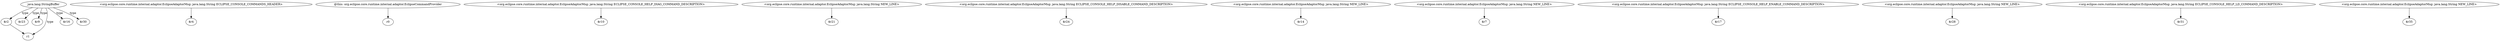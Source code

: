 digraph g {
0[label="java.lang.StringBuffer"]
1[label="$r2"]
0->1[label="type"]
2[label="<org.eclipse.core.runtime.internal.adaptor.EclipseAdaptorMsg: java.lang.String ECLIPSE_CONSOLE_COMMANDS_HEADER>"]
3[label="$r4"]
2->3[label=""]
4[label="$r23"]
0->4[label="type"]
5[label="@this: org.eclipse.core.runtime.internal.adaptor.EclipseCommandProvider"]
6[label="r0"]
5->6[label=""]
7[label="<org.eclipse.core.runtime.internal.adaptor.EclipseAdaptorMsg: java.lang.String ECLIPSE_CONSOLE_HELP_DIAG_COMMAND_DESCRIPTION>"]
8[label="$r10"]
7->8[label=""]
9[label="<org.eclipse.core.runtime.internal.adaptor.EclipseAdaptorMsg: java.lang.String NEW_LINE>"]
10[label="$r21"]
9->10[label=""]
11[label="<org.eclipse.core.runtime.internal.adaptor.EclipseAdaptorMsg: java.lang.String ECLIPSE_CONSOLE_HELP_DISABLE_COMMAND_DESCRIPTION>"]
12[label="$r24"]
11->12[label=""]
13[label="$r9"]
0->13[label="type"]
14[label="<org.eclipse.core.runtime.internal.adaptor.EclipseAdaptorMsg: java.lang.String NEW_LINE>"]
15[label="$r14"]
14->15[label=""]
16[label="<org.eclipse.core.runtime.internal.adaptor.EclipseAdaptorMsg: java.lang.String NEW_LINE>"]
17[label="$r7"]
16->17[label=""]
18[label="r1"]
1->18[label=""]
19[label="<org.eclipse.core.runtime.internal.adaptor.EclipseAdaptorMsg: java.lang.String ECLIPSE_CONSOLE_HELP_ENABLE_COMMAND_DESCRIPTION>"]
20[label="$r17"]
19->20[label=""]
21[label="<org.eclipse.core.runtime.internal.adaptor.EclipseAdaptorMsg: java.lang.String NEW_LINE>"]
22[label="$r28"]
21->22[label=""]
23[label="$r16"]
0->23[label="type"]
24[label="<org.eclipse.core.runtime.internal.adaptor.EclipseAdaptorMsg: java.lang.String ECLIPSE_CONSOLE_HELP_LD_COMMAND_DESCRIPTION>"]
25[label="$r31"]
24->25[label=""]
26[label="$r30"]
0->26[label="type"]
27[label="<org.eclipse.core.runtime.internal.adaptor.EclipseAdaptorMsg: java.lang.String NEW_LINE>"]
28[label="$r35"]
27->28[label=""]
0->18[label="type"]
}